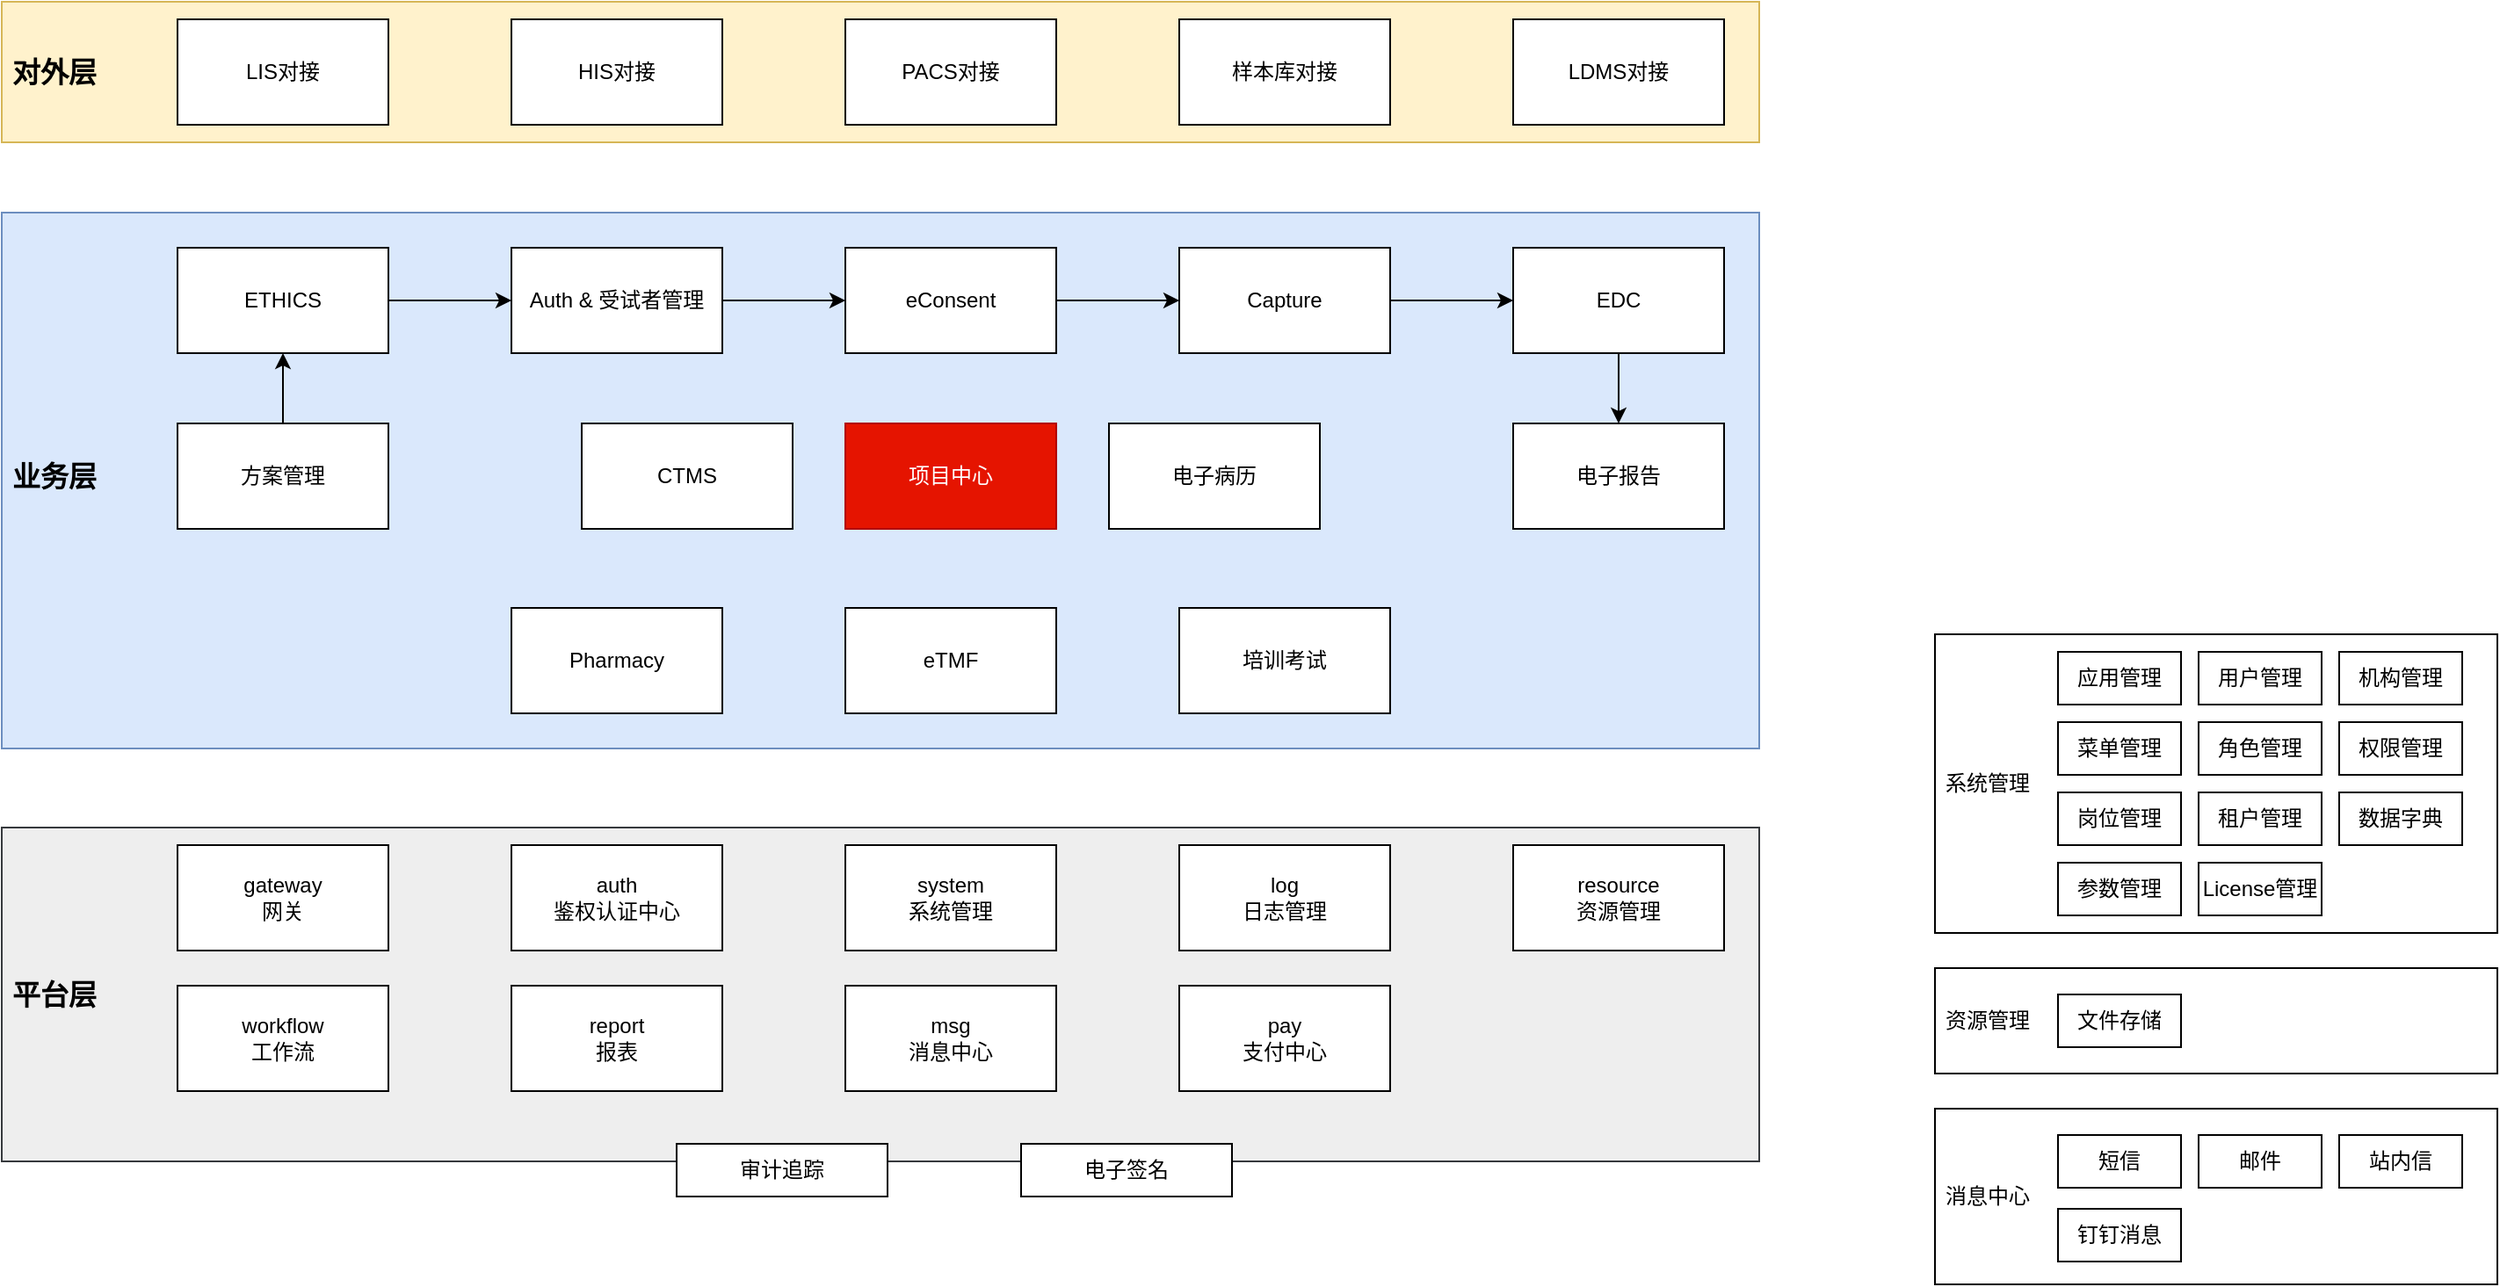 <mxfile version="22.1.8" type="github">
  <diagram name="第 1 页" id="mHcLw0jtPNpkXe79qysJ">
    <mxGraphModel dx="1434" dy="738" grid="1" gridSize="10" guides="1" tooltips="1" connect="1" arrows="1" fold="1" page="1" pageScale="1" pageWidth="827" pageHeight="1169" math="0" shadow="0">
      <root>
        <mxCell id="0" />
        <mxCell id="1" parent="0" />
        <mxCell id="T6jvn6gkHNNJQDIH5uNn-1" value="" style="group" vertex="1" connectable="0" parent="1">
          <mxGeometry x="1130" y="930" width="320" height="60" as="geometry" />
        </mxCell>
        <object label="" id="T6jvn6gkHNNJQDIH5uNn-2">
          <mxCell style="rounded=0;whiteSpace=wrap;html=1;" vertex="1" parent="T6jvn6gkHNNJQDIH5uNn-1">
            <mxGeometry width="320" height="60" as="geometry" />
          </mxCell>
        </object>
        <mxCell id="T6jvn6gkHNNJQDIH5uNn-3" value="资源管理" style="text;html=1;strokeColor=none;fillColor=none;align=center;verticalAlign=middle;whiteSpace=wrap;rounded=0;" vertex="1" parent="T6jvn6gkHNNJQDIH5uNn-1">
          <mxGeometry y="24.706" width="60" height="10.588" as="geometry" />
        </mxCell>
        <mxCell id="T6jvn6gkHNNJQDIH5uNn-4" value="文件存储" style="rounded=0;whiteSpace=wrap;html=1;" vertex="1" parent="T6jvn6gkHNNJQDIH5uNn-1">
          <mxGeometry x="70" y="15" width="70" height="30" as="geometry" />
        </mxCell>
        <mxCell id="T6jvn6gkHNNJQDIH5uNn-28" value="" style="group" vertex="1" connectable="0" parent="1">
          <mxGeometry x="1130" y="1010" width="320" height="100" as="geometry" />
        </mxCell>
        <object label="" id="T6jvn6gkHNNJQDIH5uNn-16">
          <mxCell style="rounded=0;whiteSpace=wrap;html=1;container=0;" vertex="1" parent="T6jvn6gkHNNJQDIH5uNn-28">
            <mxGeometry width="320" height="100" as="geometry" />
          </mxCell>
        </object>
        <mxCell id="T6jvn6gkHNNJQDIH5uNn-17" value="消息中心" style="text;html=1;strokeColor=none;fillColor=none;align=center;verticalAlign=middle;whiteSpace=wrap;rounded=0;container=0;" vertex="1" parent="T6jvn6gkHNNJQDIH5uNn-28">
          <mxGeometry y="44.706" width="60" height="10.588" as="geometry" />
        </mxCell>
        <mxCell id="T6jvn6gkHNNJQDIH5uNn-18" value="短信" style="rounded=0;whiteSpace=wrap;html=1;container=0;" vertex="1" parent="T6jvn6gkHNNJQDIH5uNn-28">
          <mxGeometry x="70" y="15" width="70" height="30" as="geometry" />
        </mxCell>
        <mxCell id="T6jvn6gkHNNJQDIH5uNn-25" value="邮件" style="rounded=0;whiteSpace=wrap;html=1;container=0;" vertex="1" parent="T6jvn6gkHNNJQDIH5uNn-28">
          <mxGeometry x="150" y="15" width="70" height="30" as="geometry" />
        </mxCell>
        <mxCell id="T6jvn6gkHNNJQDIH5uNn-26" value="站内信" style="rounded=0;whiteSpace=wrap;html=1;container=0;" vertex="1" parent="T6jvn6gkHNNJQDIH5uNn-28">
          <mxGeometry x="230" y="15" width="70" height="30" as="geometry" />
        </mxCell>
        <mxCell id="T6jvn6gkHNNJQDIH5uNn-27" value="钉钉消息" style="rounded=0;whiteSpace=wrap;html=1;container=0;" vertex="1" parent="T6jvn6gkHNNJQDIH5uNn-28">
          <mxGeometry x="70" y="57" width="70" height="30" as="geometry" />
        </mxCell>
        <mxCell id="T6jvn6gkHNNJQDIH5uNn-33" value="" style="group" vertex="1" connectable="0" parent="1">
          <mxGeometry x="1130" y="740" width="320" height="170" as="geometry" />
        </mxCell>
        <object label="" id="TU6DxaN2gH_l8f-ITgJq-14">
          <mxCell style="rounded=0;whiteSpace=wrap;html=1;container=0;" parent="T6jvn6gkHNNJQDIH5uNn-33" vertex="1">
            <mxGeometry width="320" height="170" as="geometry" />
          </mxCell>
        </object>
        <mxCell id="TU6DxaN2gH_l8f-ITgJq-15" value="系统管理" style="text;html=1;strokeColor=none;fillColor=none;align=center;verticalAlign=middle;whiteSpace=wrap;rounded=0;container=0;" parent="T6jvn6gkHNNJQDIH5uNn-33" vertex="1">
          <mxGeometry y="70" width="60" height="30" as="geometry" />
        </mxCell>
        <mxCell id="TU6DxaN2gH_l8f-ITgJq-17" value="应用管理" style="rounded=0;whiteSpace=wrap;html=1;container=0;" parent="T6jvn6gkHNNJQDIH5uNn-33" vertex="1">
          <mxGeometry x="70" y="10" width="70" height="30" as="geometry" />
        </mxCell>
        <mxCell id="TU6DxaN2gH_l8f-ITgJq-18" value="用户管理" style="rounded=0;whiteSpace=wrap;html=1;container=0;" parent="T6jvn6gkHNNJQDIH5uNn-33" vertex="1">
          <mxGeometry x="150" y="10" width="70" height="30" as="geometry" />
        </mxCell>
        <mxCell id="TU6DxaN2gH_l8f-ITgJq-19" value="机构管理" style="rounded=0;whiteSpace=wrap;html=1;container=0;" parent="T6jvn6gkHNNJQDIH5uNn-33" vertex="1">
          <mxGeometry x="230" y="10" width="70" height="30" as="geometry" />
        </mxCell>
        <mxCell id="TU6DxaN2gH_l8f-ITgJq-20" value="租户管理" style="rounded=0;whiteSpace=wrap;html=1;container=0;" parent="T6jvn6gkHNNJQDIH5uNn-33" vertex="1">
          <mxGeometry x="150" y="90" width="70" height="30" as="geometry" />
        </mxCell>
        <mxCell id="TU6DxaN2gH_l8f-ITgJq-21" value="菜单管理" style="rounded=0;whiteSpace=wrap;html=1;container=0;" parent="T6jvn6gkHNNJQDIH5uNn-33" vertex="1">
          <mxGeometry x="70" y="50" width="70" height="30" as="geometry" />
        </mxCell>
        <mxCell id="TU6DxaN2gH_l8f-ITgJq-22" value="角色管理" style="rounded=0;whiteSpace=wrap;html=1;container=0;" parent="T6jvn6gkHNNJQDIH5uNn-33" vertex="1">
          <mxGeometry x="150" y="50" width="70" height="30" as="geometry" />
        </mxCell>
        <mxCell id="TU6DxaN2gH_l8f-ITgJq-23" value="岗位管理" style="rounded=0;whiteSpace=wrap;html=1;container=0;" parent="T6jvn6gkHNNJQDIH5uNn-33" vertex="1">
          <mxGeometry x="70" y="90" width="70" height="30" as="geometry" />
        </mxCell>
        <mxCell id="TU6DxaN2gH_l8f-ITgJq-24" value="权限管理" style="rounded=0;whiteSpace=wrap;html=1;container=0;" parent="T6jvn6gkHNNJQDIH5uNn-33" vertex="1">
          <mxGeometry x="230" y="50" width="70" height="30" as="geometry" />
        </mxCell>
        <mxCell id="TU6DxaN2gH_l8f-ITgJq-25" value="数据字典" style="rounded=0;whiteSpace=wrap;html=1;container=0;" parent="T6jvn6gkHNNJQDIH5uNn-33" vertex="1">
          <mxGeometry x="230" y="90" width="70" height="30" as="geometry" />
        </mxCell>
        <mxCell id="TU6DxaN2gH_l8f-ITgJq-26" value="参数管理" style="rounded=0;whiteSpace=wrap;html=1;container=0;" parent="T6jvn6gkHNNJQDIH5uNn-33" vertex="1">
          <mxGeometry x="70" y="130" width="70" height="30" as="geometry" />
        </mxCell>
        <mxCell id="T6jvn6gkHNNJQDIH5uNn-31" value="License管理" style="rounded=0;whiteSpace=wrap;html=1;container=0;" vertex="1" parent="T6jvn6gkHNNJQDIH5uNn-33">
          <mxGeometry x="150" y="130" width="70" height="30" as="geometry" />
        </mxCell>
        <mxCell id="T6jvn6gkHNNJQDIH5uNn-79" value="" style="group" vertex="1" connectable="0" parent="1">
          <mxGeometry x="30" y="380" width="1000" height="80" as="geometry" />
        </mxCell>
        <mxCell id="T6jvn6gkHNNJQDIH5uNn-65" value="" style="rounded=0;whiteSpace=wrap;html=1;fillColor=#fff2cc;strokeColor=#d6b656;" vertex="1" parent="T6jvn6gkHNNJQDIH5uNn-79">
          <mxGeometry width="1000" height="80" as="geometry" />
        </mxCell>
        <object label="PACS对接" id="T6jvn6gkHNNJQDIH5uNn-66">
          <mxCell style="rounded=0;whiteSpace=wrap;html=1;" vertex="1" parent="T6jvn6gkHNNJQDIH5uNn-79">
            <mxGeometry x="480" y="10" width="120" height="60" as="geometry" />
          </mxCell>
        </object>
        <mxCell id="T6jvn6gkHNNJQDIH5uNn-67" value="样本库对接" style="rounded=0;whiteSpace=wrap;html=1;" vertex="1" parent="T6jvn6gkHNNJQDIH5uNn-79">
          <mxGeometry x="670" y="10" width="120" height="60" as="geometry" />
        </mxCell>
        <mxCell id="T6jvn6gkHNNJQDIH5uNn-68" value="LDMS对接" style="rounded=0;whiteSpace=wrap;html=1;" vertex="1" parent="T6jvn6gkHNNJQDIH5uNn-79">
          <mxGeometry x="860" y="10" width="120" height="60" as="geometry" />
        </mxCell>
        <mxCell id="T6jvn6gkHNNJQDIH5uNn-71" value="对外层" style="text;html=1;strokeColor=none;fillColor=none;align=center;verticalAlign=middle;whiteSpace=wrap;rounded=0;fontSize=16;fontStyle=1" vertex="1" parent="T6jvn6gkHNNJQDIH5uNn-79">
          <mxGeometry y="25" width="60" height="30" as="geometry" />
        </mxCell>
        <mxCell id="T6jvn6gkHNNJQDIH5uNn-72" value="LIS对接" style="rounded=0;whiteSpace=wrap;html=1;" vertex="1" parent="T6jvn6gkHNNJQDIH5uNn-79">
          <mxGeometry x="100" y="10" width="120" height="60" as="geometry" />
        </mxCell>
        <mxCell id="T6jvn6gkHNNJQDIH5uNn-73" value="HIS对接" style="rounded=0;whiteSpace=wrap;html=1;" vertex="1" parent="T6jvn6gkHNNJQDIH5uNn-79">
          <mxGeometry x="290" y="10" width="120" height="60" as="geometry" />
        </mxCell>
        <mxCell id="T6jvn6gkHNNJQDIH5uNn-80" value="" style="group" vertex="1" connectable="0" parent="1">
          <mxGeometry x="30" y="500" width="1000" height="305" as="geometry" />
        </mxCell>
        <mxCell id="T6jvn6gkHNNJQDIH5uNn-63" value="" style="group;fillColor=#dae8fc;strokeColor=#6c8ebf;container=0;" vertex="1" connectable="0" parent="T6jvn6gkHNNJQDIH5uNn-80">
          <mxGeometry width="1000" height="305" as="geometry" />
        </mxCell>
        <mxCell id="T6jvn6gkHNNJQDIH5uNn-36" value="" style="rounded=0;whiteSpace=wrap;html=1;fillColor=#dae8fc;strokeColor=#6c8ebf;" vertex="1" parent="T6jvn6gkHNNJQDIH5uNn-80">
          <mxGeometry width="1000" height="305" as="geometry" />
        </mxCell>
        <object label="项目中心" id="T6jvn6gkHNNJQDIH5uNn-37">
          <mxCell style="rounded=0;whiteSpace=wrap;html=1;labelBackgroundColor=none;labelBorderColor=none;fillColor=#e51400;strokeColor=#B20000;fontColor=#ffffff;" vertex="1" parent="T6jvn6gkHNNJQDIH5uNn-80">
            <mxGeometry x="480" y="120" width="120" height="60" as="geometry" />
          </mxCell>
        </object>
        <mxCell id="T6jvn6gkHNNJQDIH5uNn-38" value="Pharmacy" style="rounded=0;whiteSpace=wrap;html=1;" vertex="1" parent="T6jvn6gkHNNJQDIH5uNn-80">
          <mxGeometry x="290" y="225" width="120" height="60" as="geometry" />
        </mxCell>
        <mxCell id="T6jvn6gkHNNJQDIH5uNn-39" value="Capture" style="rounded=0;whiteSpace=wrap;html=1;" vertex="1" parent="T6jvn6gkHNNJQDIH5uNn-80">
          <mxGeometry x="670" y="20" width="120" height="60" as="geometry" />
        </mxCell>
        <mxCell id="T6jvn6gkHNNJQDIH5uNn-40" value="eTMF" style="rounded=0;whiteSpace=wrap;html=1;" vertex="1" parent="T6jvn6gkHNNJQDIH5uNn-80">
          <mxGeometry x="480" y="225" width="120" height="60" as="geometry" />
        </mxCell>
        <mxCell id="T6jvn6gkHNNJQDIH5uNn-59" style="edgeStyle=orthogonalEdgeStyle;rounded=0;orthogonalLoop=1;jettySize=auto;html=1;exitX=1;exitY=0.5;exitDx=0;exitDy=0;entryX=0;entryY=0.5;entryDx=0;entryDy=0;" edge="1" parent="T6jvn6gkHNNJQDIH5uNn-80" source="T6jvn6gkHNNJQDIH5uNn-41" target="T6jvn6gkHNNJQDIH5uNn-39">
          <mxGeometry relative="1" as="geometry" />
        </mxCell>
        <mxCell id="T6jvn6gkHNNJQDIH5uNn-41" value="eConsent" style="rounded=0;whiteSpace=wrap;html=1;" vertex="1" parent="T6jvn6gkHNNJQDIH5uNn-80">
          <mxGeometry x="480" y="20" width="120" height="60" as="geometry" />
        </mxCell>
        <mxCell id="T6jvn6gkHNNJQDIH5uNn-42" value="业务层" style="text;html=1;strokeColor=none;fillColor=none;align=center;verticalAlign=middle;whiteSpace=wrap;rounded=0;fontSize=16;fontStyle=1" vertex="1" parent="T6jvn6gkHNNJQDIH5uNn-80">
          <mxGeometry y="135" width="60" height="30" as="geometry" />
        </mxCell>
        <mxCell id="T6jvn6gkHNNJQDIH5uNn-43" value="ETHICS" style="rounded=0;whiteSpace=wrap;html=1;" vertex="1" parent="T6jvn6gkHNNJQDIH5uNn-80">
          <mxGeometry x="100" y="20" width="120" height="60" as="geometry" />
        </mxCell>
        <mxCell id="T6jvn6gkHNNJQDIH5uNn-44" value="CTMS" style="rounded=0;whiteSpace=wrap;html=1;" vertex="1" parent="T6jvn6gkHNNJQDIH5uNn-80">
          <mxGeometry x="330" y="120" width="120" height="60" as="geometry" />
        </mxCell>
        <mxCell id="T6jvn6gkHNNJQDIH5uNn-58" style="edgeStyle=orthogonalEdgeStyle;rounded=0;orthogonalLoop=1;jettySize=auto;html=1;exitX=1;exitY=0.5;exitDx=0;exitDy=0;" edge="1" parent="T6jvn6gkHNNJQDIH5uNn-80" source="T6jvn6gkHNNJQDIH5uNn-45" target="T6jvn6gkHNNJQDIH5uNn-41">
          <mxGeometry relative="1" as="geometry" />
        </mxCell>
        <mxCell id="T6jvn6gkHNNJQDIH5uNn-45" value="Auth &amp;amp; 受试者管理" style="rounded=0;whiteSpace=wrap;html=1;" vertex="1" parent="T6jvn6gkHNNJQDIH5uNn-80">
          <mxGeometry x="290" y="20" width="120" height="60" as="geometry" />
        </mxCell>
        <mxCell id="T6jvn6gkHNNJQDIH5uNn-57" style="edgeStyle=orthogonalEdgeStyle;rounded=0;orthogonalLoop=1;jettySize=auto;html=1;exitX=1;exitY=0.5;exitDx=0;exitDy=0;" edge="1" parent="T6jvn6gkHNNJQDIH5uNn-80" source="T6jvn6gkHNNJQDIH5uNn-43" target="T6jvn6gkHNNJQDIH5uNn-45">
          <mxGeometry relative="1" as="geometry" />
        </mxCell>
        <mxCell id="T6jvn6gkHNNJQDIH5uNn-49" value="培训考试" style="rounded=0;whiteSpace=wrap;html=1;" vertex="1" parent="T6jvn6gkHNNJQDIH5uNn-80">
          <mxGeometry x="670" y="225" width="120" height="60" as="geometry" />
        </mxCell>
        <mxCell id="T6jvn6gkHNNJQDIH5uNn-56" style="edgeStyle=orthogonalEdgeStyle;rounded=0;orthogonalLoop=1;jettySize=auto;html=1;exitX=0.5;exitY=0;exitDx=0;exitDy=0;entryX=0.5;entryY=1;entryDx=0;entryDy=0;" edge="1" parent="T6jvn6gkHNNJQDIH5uNn-80" source="T6jvn6gkHNNJQDIH5uNn-50" target="T6jvn6gkHNNJQDIH5uNn-43">
          <mxGeometry relative="1" as="geometry" />
        </mxCell>
        <mxCell id="T6jvn6gkHNNJQDIH5uNn-50" value="方案管理" style="rounded=0;whiteSpace=wrap;html=1;" vertex="1" parent="T6jvn6gkHNNJQDIH5uNn-80">
          <mxGeometry x="100" y="120" width="120" height="60" as="geometry" />
        </mxCell>
        <mxCell id="T6jvn6gkHNNJQDIH5uNn-51" value="电子病历" style="rounded=0;whiteSpace=wrap;html=1;" vertex="1" parent="T6jvn6gkHNNJQDIH5uNn-80">
          <mxGeometry x="630" y="120" width="120" height="60" as="geometry" />
        </mxCell>
        <mxCell id="T6jvn6gkHNNJQDIH5uNn-52" value="EDC" style="rounded=0;whiteSpace=wrap;html=1;" vertex="1" parent="T6jvn6gkHNNJQDIH5uNn-80">
          <mxGeometry x="860" y="20" width="120" height="60" as="geometry" />
        </mxCell>
        <mxCell id="T6jvn6gkHNNJQDIH5uNn-60" style="edgeStyle=orthogonalEdgeStyle;rounded=0;orthogonalLoop=1;jettySize=auto;html=1;exitX=1;exitY=0.5;exitDx=0;exitDy=0;entryX=0;entryY=0.5;entryDx=0;entryDy=0;" edge="1" parent="T6jvn6gkHNNJQDIH5uNn-80" source="T6jvn6gkHNNJQDIH5uNn-39" target="T6jvn6gkHNNJQDIH5uNn-52">
          <mxGeometry relative="1" as="geometry" />
        </mxCell>
        <mxCell id="T6jvn6gkHNNJQDIH5uNn-53" value="电子报告" style="rounded=0;whiteSpace=wrap;html=1;" vertex="1" parent="T6jvn6gkHNNJQDIH5uNn-80">
          <mxGeometry x="860" y="120" width="120" height="60" as="geometry" />
        </mxCell>
        <mxCell id="T6jvn6gkHNNJQDIH5uNn-61" style="edgeStyle=orthogonalEdgeStyle;rounded=0;orthogonalLoop=1;jettySize=auto;html=1;exitX=0.5;exitY=1;exitDx=0;exitDy=0;entryX=0.5;entryY=0;entryDx=0;entryDy=0;" edge="1" parent="T6jvn6gkHNNJQDIH5uNn-80" source="T6jvn6gkHNNJQDIH5uNn-52" target="T6jvn6gkHNNJQDIH5uNn-53">
          <mxGeometry relative="1" as="geometry" />
        </mxCell>
        <mxCell id="T6jvn6gkHNNJQDIH5uNn-81" value="" style="group" vertex="1" connectable="0" parent="1">
          <mxGeometry x="30" y="850" width="1000" height="210" as="geometry" />
        </mxCell>
        <mxCell id="TU6DxaN2gH_l8f-ITgJq-1" value="" style="rounded=0;whiteSpace=wrap;html=1;fillColor=#eeeeee;strokeColor=#36393d;" parent="T6jvn6gkHNNJQDIH5uNn-81" vertex="1">
          <mxGeometry width="1000" height="190" as="geometry" />
        </mxCell>
        <object label="system&lt;br&gt;系统管理" id="TU6DxaN2gH_l8f-ITgJq-5">
          <mxCell style="rounded=0;whiteSpace=wrap;html=1;" parent="T6jvn6gkHNNJQDIH5uNn-81" vertex="1">
            <mxGeometry x="480" y="10" width="120" height="60" as="geometry" />
          </mxCell>
        </object>
        <mxCell id="TU6DxaN2gH_l8f-ITgJq-6" value="log&lt;br&gt;日志管理" style="rounded=0;whiteSpace=wrap;html=1;" parent="T6jvn6gkHNNJQDIH5uNn-81" vertex="1">
          <mxGeometry x="670" y="10" width="120" height="60" as="geometry" />
        </mxCell>
        <mxCell id="TU6DxaN2gH_l8f-ITgJq-7" value="resource&lt;br&gt;资源管理" style="rounded=0;whiteSpace=wrap;html=1;" parent="T6jvn6gkHNNJQDIH5uNn-81" vertex="1">
          <mxGeometry x="860" y="10" width="120" height="60" as="geometry" />
        </mxCell>
        <mxCell id="TU6DxaN2gH_l8f-ITgJq-8" value="workflow&lt;br&gt;工作流" style="rounded=0;whiteSpace=wrap;html=1;" parent="T6jvn6gkHNNJQDIH5uNn-81" vertex="1">
          <mxGeometry x="100" y="90" width="120" height="60" as="geometry" />
        </mxCell>
        <mxCell id="TU6DxaN2gH_l8f-ITgJq-9" value="report&lt;br&gt;报表" style="rounded=0;whiteSpace=wrap;html=1;" parent="T6jvn6gkHNNJQDIH5uNn-81" vertex="1">
          <mxGeometry x="290" y="90" width="120" height="60" as="geometry" />
        </mxCell>
        <mxCell id="TU6DxaN2gH_l8f-ITgJq-2" value="平台层" style="text;html=1;strokeColor=none;fillColor=none;align=center;verticalAlign=middle;whiteSpace=wrap;rounded=0;fontSize=16;fontStyle=1" parent="T6jvn6gkHNNJQDIH5uNn-81" vertex="1">
          <mxGeometry y="80" width="60" height="30" as="geometry" />
        </mxCell>
        <mxCell id="TU6DxaN2gH_l8f-ITgJq-4" value="gateway&lt;br&gt;网关" style="rounded=0;whiteSpace=wrap;html=1;" parent="T6jvn6gkHNNJQDIH5uNn-81" vertex="1">
          <mxGeometry x="100" y="10" width="120" height="60" as="geometry" />
        </mxCell>
        <mxCell id="TU6DxaN2gH_l8f-ITgJq-3" value="auth&lt;br&gt;鉴权认证中心" style="rounded=0;whiteSpace=wrap;html=1;" parent="T6jvn6gkHNNJQDIH5uNn-81" vertex="1">
          <mxGeometry x="290" y="10" width="120" height="60" as="geometry" />
        </mxCell>
        <mxCell id="T6jvn6gkHNNJQDIH5uNn-14" value="msg&lt;br&gt;消息中心" style="rounded=0;whiteSpace=wrap;html=1;" vertex="1" parent="T6jvn6gkHNNJQDIH5uNn-81">
          <mxGeometry x="480" y="90" width="120" height="60" as="geometry" />
        </mxCell>
        <mxCell id="T6jvn6gkHNNJQDIH5uNn-29" value="审计追踪" style="rounded=0;whiteSpace=wrap;html=1;container=0;" vertex="1" parent="T6jvn6gkHNNJQDIH5uNn-81">
          <mxGeometry x="384" y="180" width="120" height="30" as="geometry" />
        </mxCell>
        <mxCell id="T6jvn6gkHNNJQDIH5uNn-30" value="电子签名" style="rounded=0;whiteSpace=wrap;html=1;container=0;" vertex="1" parent="T6jvn6gkHNNJQDIH5uNn-81">
          <mxGeometry x="580" y="180" width="120" height="30" as="geometry" />
        </mxCell>
        <mxCell id="T6jvn6gkHNNJQDIH5uNn-32" value="pay&lt;br&gt;支付中心" style="rounded=0;whiteSpace=wrap;html=1;" vertex="1" parent="T6jvn6gkHNNJQDIH5uNn-81">
          <mxGeometry x="670" y="90" width="120" height="60" as="geometry" />
        </mxCell>
      </root>
    </mxGraphModel>
  </diagram>
</mxfile>
